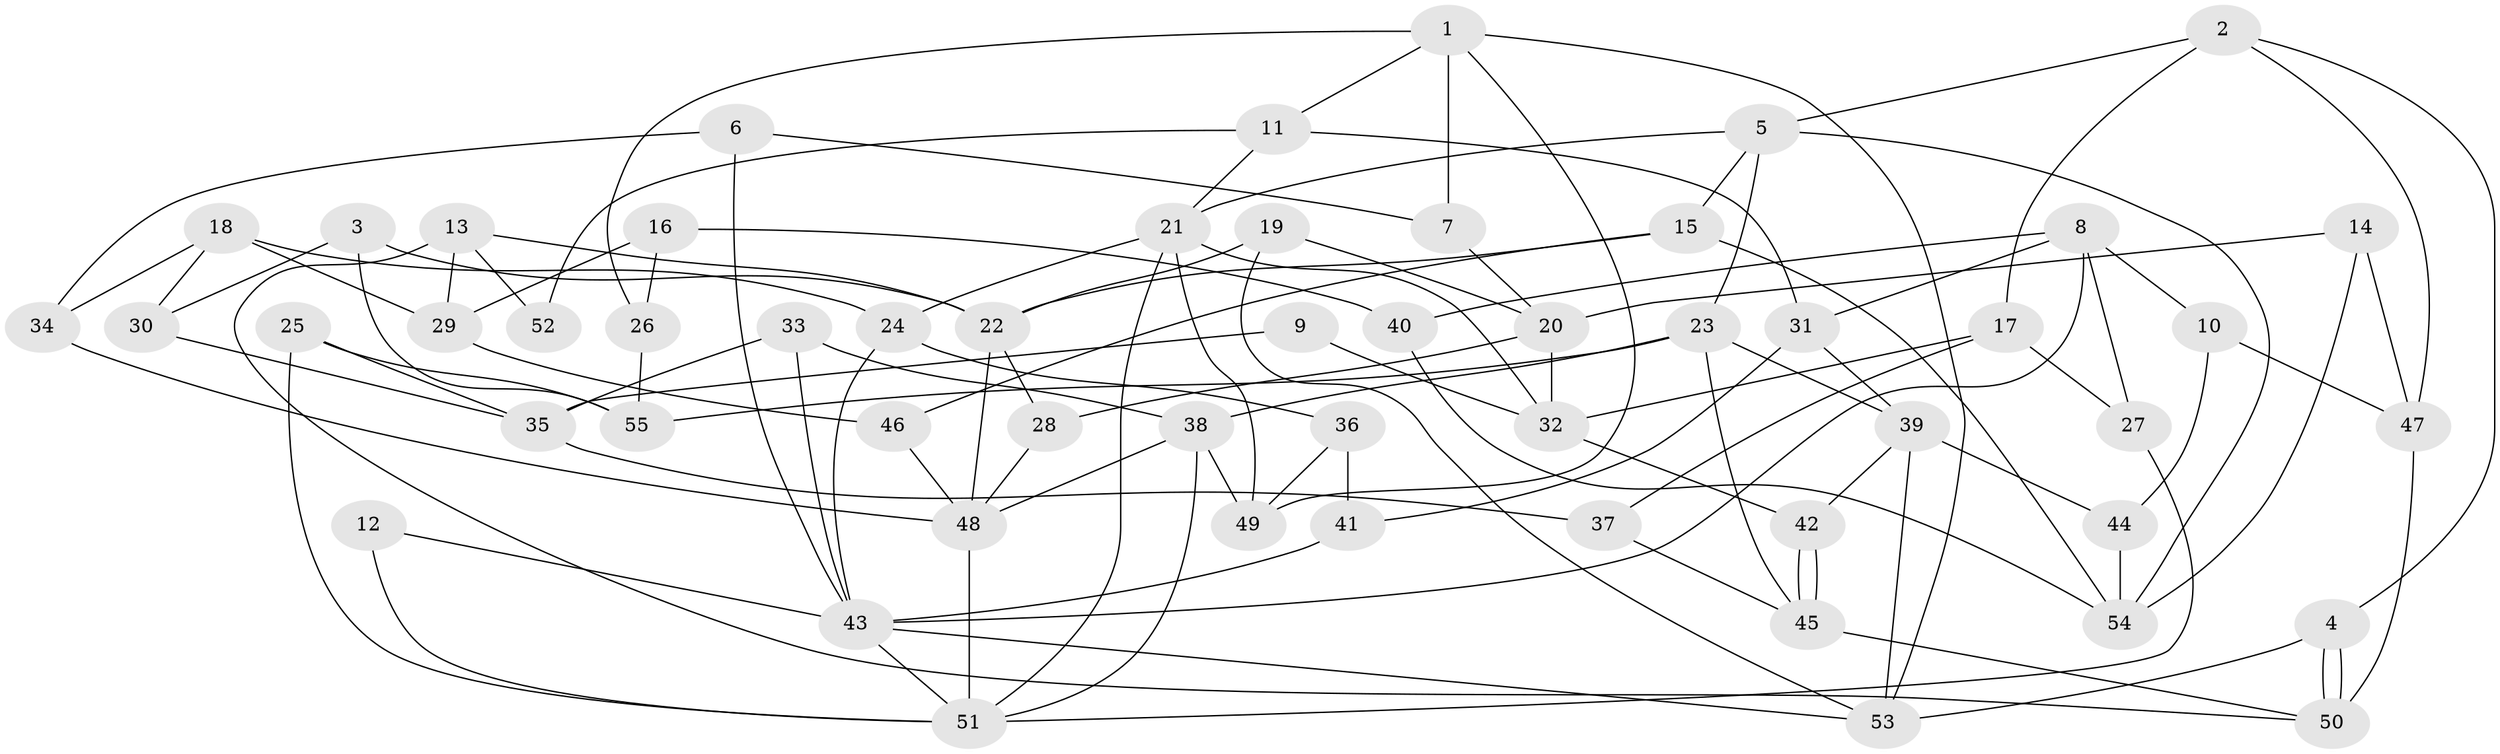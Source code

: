 // Generated by graph-tools (version 1.1) at 2025/11/02/27/25 16:11:24]
// undirected, 55 vertices, 110 edges
graph export_dot {
graph [start="1"]
  node [color=gray90,style=filled];
  1;
  2;
  3;
  4;
  5;
  6;
  7;
  8;
  9;
  10;
  11;
  12;
  13;
  14;
  15;
  16;
  17;
  18;
  19;
  20;
  21;
  22;
  23;
  24;
  25;
  26;
  27;
  28;
  29;
  30;
  31;
  32;
  33;
  34;
  35;
  36;
  37;
  38;
  39;
  40;
  41;
  42;
  43;
  44;
  45;
  46;
  47;
  48;
  49;
  50;
  51;
  52;
  53;
  54;
  55;
  1 -- 11;
  1 -- 53;
  1 -- 7;
  1 -- 26;
  1 -- 49;
  2 -- 4;
  2 -- 5;
  2 -- 17;
  2 -- 47;
  3 -- 55;
  3 -- 22;
  3 -- 30;
  4 -- 50;
  4 -- 50;
  4 -- 53;
  5 -- 54;
  5 -- 23;
  5 -- 15;
  5 -- 21;
  6 -- 7;
  6 -- 43;
  6 -- 34;
  7 -- 20;
  8 -- 40;
  8 -- 43;
  8 -- 10;
  8 -- 27;
  8 -- 31;
  9 -- 32;
  9 -- 35;
  10 -- 47;
  10 -- 44;
  11 -- 21;
  11 -- 31;
  11 -- 52;
  12 -- 43;
  12 -- 51;
  13 -- 50;
  13 -- 22;
  13 -- 29;
  13 -- 52;
  14 -- 20;
  14 -- 47;
  14 -- 54;
  15 -- 54;
  15 -- 22;
  15 -- 46;
  16 -- 29;
  16 -- 26;
  16 -- 40;
  17 -- 27;
  17 -- 32;
  17 -- 37;
  18 -- 34;
  18 -- 29;
  18 -- 24;
  18 -- 30;
  19 -- 53;
  19 -- 20;
  19 -- 22;
  20 -- 28;
  20 -- 32;
  21 -- 49;
  21 -- 24;
  21 -- 32;
  21 -- 51;
  22 -- 28;
  22 -- 48;
  23 -- 38;
  23 -- 39;
  23 -- 45;
  23 -- 55;
  24 -- 36;
  24 -- 43;
  25 -- 51;
  25 -- 35;
  25 -- 55;
  26 -- 55;
  27 -- 51;
  28 -- 48;
  29 -- 46;
  30 -- 35;
  31 -- 41;
  31 -- 39;
  32 -- 42;
  33 -- 43;
  33 -- 35;
  33 -- 38;
  34 -- 48;
  35 -- 37;
  36 -- 49;
  36 -- 41;
  37 -- 45;
  38 -- 48;
  38 -- 49;
  38 -- 51;
  39 -- 42;
  39 -- 44;
  39 -- 53;
  40 -- 54;
  41 -- 43;
  42 -- 45;
  42 -- 45;
  43 -- 51;
  43 -- 53;
  44 -- 54;
  45 -- 50;
  46 -- 48;
  47 -- 50;
  48 -- 51;
}
